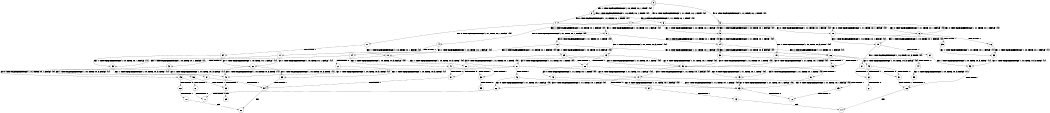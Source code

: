 digraph BCG {
size = "7, 10.5";
center = TRUE;
node [shape = circle];
0 [peripheries = 2];
0 -> 1 [label = "EX !0 !ATOMIC_EXCH_BRANCH (1, +1, TRUE, +0, 1, TRUE) !{0}"];
0 -> 2 [label = "EX !1 !ATOMIC_EXCH_BRANCH (1, +0, TRUE, +0, 1, TRUE) !{0}"];
0 -> 3 [label = "EX !0 !ATOMIC_EXCH_BRANCH (1, +1, TRUE, +0, 1, TRUE) !{0}"];
1 -> 4 [label = "EX !0 !ATOMIC_EXCH_BRANCH (1, +1, TRUE, +0, 1, FALSE) !{0}"];
1 -> 5 [label = "EX !1 !ATOMIC_EXCH_BRANCH (1, +0, TRUE, +0, 1, FALSE) !{0}"];
1 -> 6 [label = "EX !0 !ATOMIC_EXCH_BRANCH (1, +1, TRUE, +0, 1, FALSE) !{0}"];
2 -> 2 [label = "EX !1 !ATOMIC_EXCH_BRANCH (1, +0, TRUE, +0, 1, TRUE) !{0}"];
2 -> 7 [label = "EX !0 !ATOMIC_EXCH_BRANCH (1, +1, TRUE, +0, 1, TRUE) !{0}"];
2 -> 8 [label = "EX !0 !ATOMIC_EXCH_BRANCH (1, +1, TRUE, +0, 1, TRUE) !{0}"];
3 -> 9 [label = "EX !1 !ATOMIC_EXCH_BRANCH (1, +0, TRUE, +0, 1, FALSE) !{0}"];
3 -> 6 [label = "EX !0 !ATOMIC_EXCH_BRANCH (1, +1, TRUE, +0, 1, FALSE) !{0}"];
4 -> 10 [label = "EX !1 !ATOMIC_EXCH_BRANCH (1, +0, TRUE, +0, 1, FALSE) !{0}"];
4 -> 11 [label = "TERMINATE !0"];
5 -> 12 [label = "EX !0 !ATOMIC_EXCH_BRANCH (1, +1, TRUE, +0, 1, TRUE) !{0}"];
5 -> 13 [label = "EX !1 !ATOMIC_EXCH_BRANCH (1, +0, TRUE, +0, 3, TRUE) !{0}"];
5 -> 14 [label = "EX !0 !ATOMIC_EXCH_BRANCH (1, +1, TRUE, +0, 1, TRUE) !{0}"];
6 -> 15 [label = "EX !1 !ATOMIC_EXCH_BRANCH (1, +0, TRUE, +0, 1, FALSE) !{0}"];
6 -> 16 [label = "TERMINATE !0"];
7 -> 17 [label = "EX !0 !ATOMIC_EXCH_BRANCH (1, +1, TRUE, +0, 1, FALSE) !{0}"];
7 -> 5 [label = "EX !1 !ATOMIC_EXCH_BRANCH (1, +0, TRUE, +0, 1, FALSE) !{0}"];
7 -> 18 [label = "EX !0 !ATOMIC_EXCH_BRANCH (1, +1, TRUE, +0, 1, FALSE) !{0}"];
8 -> 9 [label = "EX !1 !ATOMIC_EXCH_BRANCH (1, +0, TRUE, +0, 1, FALSE) !{0}"];
8 -> 18 [label = "EX !0 !ATOMIC_EXCH_BRANCH (1, +1, TRUE, +0, 1, FALSE) !{0}"];
9 -> 19 [label = "EX !1 !ATOMIC_EXCH_BRANCH (1, +0, TRUE, +0, 3, TRUE) !{0}"];
9 -> 14 [label = "EX !0 !ATOMIC_EXCH_BRANCH (1, +1, TRUE, +0, 1, TRUE) !{0}"];
10 -> 20 [label = "EX !1 !ATOMIC_EXCH_BRANCH (1, +0, TRUE, +0, 3, TRUE) !{0}"];
10 -> 21 [label = "TERMINATE !0"];
11 -> 22 [label = "EX !1 !ATOMIC_EXCH_BRANCH (1, +0, TRUE, +0, 1, FALSE) !{1}"];
11 -> 23 [label = "EX !1 !ATOMIC_EXCH_BRANCH (1, +0, TRUE, +0, 1, FALSE) !{1}"];
12 -> 24 [label = "EX !0 !ATOMIC_EXCH_BRANCH (1, +1, TRUE, +0, 1, FALSE) !{0}"];
12 -> 25 [label = "EX !1 !ATOMIC_EXCH_BRANCH (1, +0, TRUE, +0, 3, FALSE) !{0}"];
12 -> 26 [label = "EX !0 !ATOMIC_EXCH_BRANCH (1, +1, TRUE, +0, 1, FALSE) !{0}"];
13 -> 27 [label = "EX !0 !ATOMIC_EXCH_BRANCH (1, +1, TRUE, +0, 1, TRUE) !{0}"];
13 -> 28 [label = "TERMINATE !1"];
13 -> 29 [label = "EX !0 !ATOMIC_EXCH_BRANCH (1, +1, TRUE, +0, 1, TRUE) !{0}"];
14 -> 30 [label = "EX !1 !ATOMIC_EXCH_BRANCH (1, +0, TRUE, +0, 3, FALSE) !{0}"];
14 -> 26 [label = "EX !0 !ATOMIC_EXCH_BRANCH (1, +1, TRUE, +0, 1, FALSE) !{0}"];
15 -> 31 [label = "EX !1 !ATOMIC_EXCH_BRANCH (1, +0, TRUE, +0, 3, TRUE) !{0}"];
15 -> 32 [label = "TERMINATE !0"];
16 -> 33 [label = "EX !1 !ATOMIC_EXCH_BRANCH (1, +0, TRUE, +0, 1, FALSE) !{1}"];
17 -> 10 [label = "EX !1 !ATOMIC_EXCH_BRANCH (1, +0, TRUE, +0, 1, FALSE) !{0}"];
17 -> 34 [label = "TERMINATE !0"];
18 -> 15 [label = "EX !1 !ATOMIC_EXCH_BRANCH (1, +0, TRUE, +0, 1, FALSE) !{0}"];
18 -> 35 [label = "TERMINATE !0"];
19 -> 36 [label = "TERMINATE !1"];
19 -> 29 [label = "EX !0 !ATOMIC_EXCH_BRANCH (1, +1, TRUE, +0, 1, TRUE) !{0}"];
20 -> 37 [label = "TERMINATE !0"];
20 -> 38 [label = "TERMINATE !1"];
21 -> 39 [label = "EX !1 !ATOMIC_EXCH_BRANCH (1, +0, TRUE, +0, 3, TRUE) !{1}"];
21 -> 40 [label = "EX !1 !ATOMIC_EXCH_BRANCH (1, +0, TRUE, +0, 3, TRUE) !{1}"];
22 -> 39 [label = "EX !1 !ATOMIC_EXCH_BRANCH (1, +0, TRUE, +0, 3, TRUE) !{1}"];
22 -> 40 [label = "EX !1 !ATOMIC_EXCH_BRANCH (1, +0, TRUE, +0, 3, TRUE) !{1}"];
23 -> 40 [label = "EX !1 !ATOMIC_EXCH_BRANCH (1, +0, TRUE, +0, 3, TRUE) !{1}"];
24 -> 41 [label = "EX !1 !ATOMIC_EXCH_BRANCH (1, +0, TRUE, +0, 3, FALSE) !{0}"];
24 -> 42 [label = "TERMINATE !0"];
25 -> 27 [label = "EX !0 !ATOMIC_EXCH_BRANCH (1, +1, TRUE, +0, 1, TRUE) !{0}"];
25 -> 28 [label = "TERMINATE !1"];
25 -> 29 [label = "EX !0 !ATOMIC_EXCH_BRANCH (1, +1, TRUE, +0, 1, TRUE) !{0}"];
26 -> 43 [label = "EX !1 !ATOMIC_EXCH_BRANCH (1, +0, TRUE, +0, 3, FALSE) !{0}"];
26 -> 44 [label = "TERMINATE !0"];
27 -> 45 [label = "EX !0 !ATOMIC_EXCH_BRANCH (1, +1, TRUE, +0, 1, FALSE) !{0}"];
27 -> 46 [label = "TERMINATE !1"];
27 -> 47 [label = "EX !0 !ATOMIC_EXCH_BRANCH (1, +1, TRUE, +0, 1, FALSE) !{0}"];
28 -> 48 [label = "EX !0 !ATOMIC_EXCH_BRANCH (1, +1, TRUE, +0, 1, TRUE) !{0}"];
28 -> 49 [label = "EX !0 !ATOMIC_EXCH_BRANCH (1, +1, TRUE, +0, 1, TRUE) !{0}"];
29 -> 50 [label = "TERMINATE !1"];
29 -> 47 [label = "EX !0 !ATOMIC_EXCH_BRANCH (1, +1, TRUE, +0, 1, FALSE) !{0}"];
30 -> 36 [label = "TERMINATE !1"];
30 -> 29 [label = "EX !0 !ATOMIC_EXCH_BRANCH (1, +1, TRUE, +0, 1, TRUE) !{0}"];
31 -> 51 [label = "TERMINATE !0"];
31 -> 52 [label = "TERMINATE !1"];
32 -> 53 [label = "EX !1 !ATOMIC_EXCH_BRANCH (1, +0, TRUE, +0, 3, TRUE) !{1}"];
33 -> 53 [label = "EX !1 !ATOMIC_EXCH_BRANCH (1, +0, TRUE, +0, 3, TRUE) !{1}"];
34 -> 22 [label = "EX !1 !ATOMIC_EXCH_BRANCH (1, +0, TRUE, +0, 1, FALSE) !{1}"];
34 -> 23 [label = "EX !1 !ATOMIC_EXCH_BRANCH (1, +0, TRUE, +0, 1, FALSE) !{1}"];
35 -> 33 [label = "EX !1 !ATOMIC_EXCH_BRANCH (1, +0, TRUE, +0, 1, FALSE) !{1}"];
36 -> 49 [label = "EX !0 !ATOMIC_EXCH_BRANCH (1, +1, TRUE, +0, 1, TRUE) !{0}"];
37 -> 54 [label = "TERMINATE !1"];
38 -> 55 [label = "TERMINATE !0"];
39 -> 54 [label = "TERMINATE !1"];
40 -> 56 [label = "TERMINATE !1"];
41 -> 37 [label = "TERMINATE !0"];
41 -> 38 [label = "TERMINATE !1"];
42 -> 57 [label = "EX !1 !ATOMIC_EXCH_BRANCH (1, +0, TRUE, +0, 3, FALSE) !{1}"];
42 -> 58 [label = "EX !1 !ATOMIC_EXCH_BRANCH (1, +0, TRUE, +0, 3, FALSE) !{1}"];
43 -> 51 [label = "TERMINATE !0"];
43 -> 52 [label = "TERMINATE !1"];
44 -> 59 [label = "EX !1 !ATOMIC_EXCH_BRANCH (1, +0, TRUE, +0, 3, FALSE) !{1}"];
45 -> 60 [label = "TERMINATE !0"];
45 -> 61 [label = "TERMINATE !1"];
46 -> 62 [label = "EX !0 !ATOMIC_EXCH_BRANCH (1, +1, TRUE, +0, 1, FALSE) !{0}"];
46 -> 63 [label = "EX !0 !ATOMIC_EXCH_BRANCH (1, +1, TRUE, +0, 1, FALSE) !{0}"];
47 -> 64 [label = "TERMINATE !0"];
47 -> 65 [label = "TERMINATE !1"];
48 -> 62 [label = "EX !0 !ATOMIC_EXCH_BRANCH (1, +1, TRUE, +0, 1, FALSE) !{0}"];
48 -> 63 [label = "EX !0 !ATOMIC_EXCH_BRANCH (1, +1, TRUE, +0, 1, FALSE) !{0}"];
49 -> 63 [label = "EX !0 !ATOMIC_EXCH_BRANCH (1, +1, TRUE, +0, 1, FALSE) !{0}"];
50 -> 63 [label = "EX !0 !ATOMIC_EXCH_BRANCH (1, +1, TRUE, +0, 1, FALSE) !{0}"];
51 -> 66 [label = "TERMINATE !1"];
52 -> 67 [label = "TERMINATE !0"];
53 -> 66 [label = "TERMINATE !1"];
54 -> 68 [label = "exit"];
56 -> 69 [label = "exit"];
57 -> 54 [label = "TERMINATE !1"];
58 -> 56 [label = "TERMINATE !1"];
59 -> 66 [label = "TERMINATE !1"];
60 -> 70 [label = "TERMINATE !1"];
61 -> 71 [label = "TERMINATE !0"];
62 -> 71 [label = "TERMINATE !0"];
63 -> 72 [label = "TERMINATE !0"];
64 -> 73 [label = "TERMINATE !1"];
65 -> 72 [label = "TERMINATE !0"];
66 -> 74 [label = "exit"];
70 -> 68 [label = "exit"];
73 -> 74 [label = "exit"];
}
